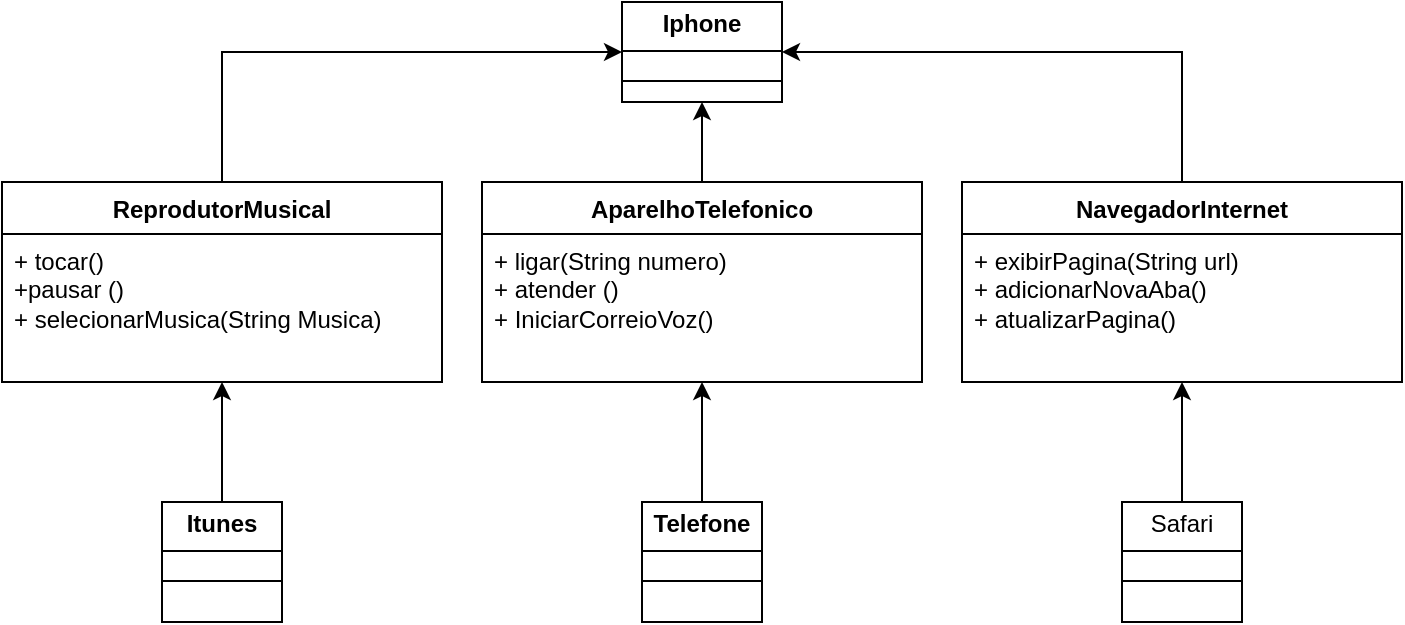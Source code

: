 <mxfile version="24.4.8" type="github">
  <diagram name="Página-1" id="zi_c1xb2pNar7eKBj7E5">
    <mxGraphModel dx="1393" dy="797" grid="1" gridSize="10" guides="1" tooltips="1" connect="1" arrows="1" fold="1" page="1" pageScale="1" pageWidth="827" pageHeight="1169" math="0" shadow="0">
      <root>
        <mxCell id="0" />
        <mxCell id="1" parent="0" />
        <mxCell id="I7cS1sn1uVOprluqp5Sd-14" value="&lt;p style=&quot;margin:0px;margin-top:4px;text-align:center;&quot;&gt;&lt;b&gt;Iphone&lt;/b&gt;&lt;/p&gt;&lt;hr size=&quot;1&quot; style=&quot;border-style:solid;&quot;&gt;&lt;div style=&quot;height:2px;&quot;&gt;&lt;/div&gt;&lt;hr size=&quot;1&quot; style=&quot;border-style:solid;&quot;&gt;&lt;div style=&quot;height:2px;&quot;&gt;&lt;/div&gt;" style="verticalAlign=top;align=left;overflow=fill;html=1;whiteSpace=wrap;" vertex="1" parent="1">
          <mxGeometry x="340" y="180" width="80" height="50" as="geometry" />
        </mxCell>
        <mxCell id="I7cS1sn1uVOprluqp5Sd-41" style="edgeStyle=orthogonalEdgeStyle;rounded=0;orthogonalLoop=1;jettySize=auto;html=1;" edge="1" parent="1" source="I7cS1sn1uVOprluqp5Sd-15" target="I7cS1sn1uVOprluqp5Sd-14">
          <mxGeometry relative="1" as="geometry">
            <mxPoint x="110" y="160" as="targetPoint" />
            <Array as="points">
              <mxPoint x="140" y="205" />
            </Array>
          </mxGeometry>
        </mxCell>
        <mxCell id="I7cS1sn1uVOprluqp5Sd-15" value="ReprodutorMusical" style="swimlane;fontStyle=1;align=center;verticalAlign=top;childLayout=stackLayout;horizontal=1;startSize=26;horizontalStack=0;resizeParent=1;resizeParentMax=0;resizeLast=0;collapsible=1;marginBottom=0;whiteSpace=wrap;html=1;" vertex="1" parent="1">
          <mxGeometry x="30" y="270" width="220" height="100" as="geometry" />
        </mxCell>
        <mxCell id="I7cS1sn1uVOprluqp5Sd-16" value="+ tocar()&lt;div&gt;+pausar ()&lt;/div&gt;&lt;div&gt;+ selecionarMusica(String Musica)&lt;/div&gt;" style="text;strokeColor=none;fillColor=none;align=left;verticalAlign=top;spacingLeft=4;spacingRight=4;overflow=hidden;rotatable=0;points=[[0,0.5],[1,0.5]];portConstraint=eastwest;whiteSpace=wrap;html=1;" vertex="1" parent="I7cS1sn1uVOprluqp5Sd-15">
          <mxGeometry y="26" width="220" height="74" as="geometry" />
        </mxCell>
        <mxCell id="I7cS1sn1uVOprluqp5Sd-33" style="edgeStyle=orthogonalEdgeStyle;rounded=0;orthogonalLoop=1;jettySize=auto;html=1;" edge="1" parent="1" source="I7cS1sn1uVOprluqp5Sd-26" target="I7cS1sn1uVOprluqp5Sd-15">
          <mxGeometry relative="1" as="geometry" />
        </mxCell>
        <mxCell id="I7cS1sn1uVOprluqp5Sd-26" value="&lt;p style=&quot;margin:0px;margin-top:4px;text-align:center;&quot;&gt;&lt;b&gt;Itunes&lt;/b&gt;&lt;/p&gt;&lt;hr size=&quot;1&quot; style=&quot;border-style:solid;&quot;&gt;&lt;div style=&quot;height:2px;&quot;&gt;&lt;/div&gt;&lt;hr size=&quot;1&quot; style=&quot;border-style:solid;&quot;&gt;&lt;div style=&quot;height:2px;&quot;&gt;&lt;/div&gt;" style="verticalAlign=top;align=left;overflow=fill;html=1;whiteSpace=wrap;" vertex="1" parent="1">
          <mxGeometry x="110" y="430" width="60" height="60" as="geometry" />
        </mxCell>
        <mxCell id="I7cS1sn1uVOprluqp5Sd-29" style="edgeStyle=orthogonalEdgeStyle;rounded=0;orthogonalLoop=1;jettySize=auto;html=1;" edge="1" parent="1" source="I7cS1sn1uVOprluqp5Sd-27" target="I7cS1sn1uVOprluqp5Sd-14">
          <mxGeometry relative="1" as="geometry" />
        </mxCell>
        <mxCell id="I7cS1sn1uVOprluqp5Sd-27" value="AparelhoTelefonico" style="swimlane;fontStyle=1;align=center;verticalAlign=top;childLayout=stackLayout;horizontal=1;startSize=26;horizontalStack=0;resizeParent=1;resizeParentMax=0;resizeLast=0;collapsible=1;marginBottom=0;whiteSpace=wrap;html=1;" vertex="1" parent="1">
          <mxGeometry x="270" y="270" width="220" height="100" as="geometry" />
        </mxCell>
        <mxCell id="I7cS1sn1uVOprluqp5Sd-28" value="+ ligar(String numero)&lt;div&gt;+ atender ()&lt;/div&gt;&lt;div&gt;+ IniciarCorreioVoz()&lt;/div&gt;" style="text;strokeColor=none;fillColor=none;align=left;verticalAlign=top;spacingLeft=4;spacingRight=4;overflow=hidden;rotatable=0;points=[[0,0.5],[1,0.5]];portConstraint=eastwest;whiteSpace=wrap;html=1;" vertex="1" parent="I7cS1sn1uVOprluqp5Sd-27">
          <mxGeometry y="26" width="220" height="74" as="geometry" />
        </mxCell>
        <mxCell id="I7cS1sn1uVOprluqp5Sd-32" style="edgeStyle=orthogonalEdgeStyle;rounded=0;orthogonalLoop=1;jettySize=auto;html=1;" edge="1" parent="1" source="I7cS1sn1uVOprluqp5Sd-30" target="I7cS1sn1uVOprluqp5Sd-27">
          <mxGeometry relative="1" as="geometry" />
        </mxCell>
        <mxCell id="I7cS1sn1uVOprluqp5Sd-30" value="&lt;p style=&quot;margin:0px;margin-top:4px;text-align:center;&quot;&gt;&lt;b&gt;Telefone&lt;/b&gt;&lt;/p&gt;&lt;hr size=&quot;1&quot; style=&quot;border-style:solid;&quot;&gt;&lt;div style=&quot;height:2px;&quot;&gt;&lt;/div&gt;&lt;hr size=&quot;1&quot; style=&quot;border-style:solid;&quot;&gt;&lt;div style=&quot;height:2px;&quot;&gt;&lt;/div&gt;" style="verticalAlign=top;align=left;overflow=fill;html=1;whiteSpace=wrap;" vertex="1" parent="1">
          <mxGeometry x="350" y="430" width="60" height="60" as="geometry" />
        </mxCell>
        <mxCell id="I7cS1sn1uVOprluqp5Sd-42" style="edgeStyle=orthogonalEdgeStyle;rounded=0;orthogonalLoop=1;jettySize=auto;html=1;" edge="1" parent="1" source="I7cS1sn1uVOprluqp5Sd-34" target="I7cS1sn1uVOprluqp5Sd-14">
          <mxGeometry relative="1" as="geometry">
            <mxPoint x="480" y="190" as="targetPoint" />
            <Array as="points">
              <mxPoint x="620" y="205" />
            </Array>
          </mxGeometry>
        </mxCell>
        <mxCell id="I7cS1sn1uVOprluqp5Sd-34" value="NavegadorInternet" style="swimlane;fontStyle=1;align=center;verticalAlign=top;childLayout=stackLayout;horizontal=1;startSize=26;horizontalStack=0;resizeParent=1;resizeParentMax=0;resizeLast=0;collapsible=1;marginBottom=0;whiteSpace=wrap;html=1;" vertex="1" parent="1">
          <mxGeometry x="510" y="270" width="220" height="100" as="geometry" />
        </mxCell>
        <mxCell id="I7cS1sn1uVOprluqp5Sd-35" value="+ exibirPagina(String url)&lt;div&gt;+ adicionarNovaAba()&lt;/div&gt;&lt;div&gt;+ atualizarPagina()&lt;/div&gt;" style="text;strokeColor=none;fillColor=none;align=left;verticalAlign=top;spacingLeft=4;spacingRight=4;overflow=hidden;rotatable=0;points=[[0,0.5],[1,0.5]];portConstraint=eastwest;whiteSpace=wrap;html=1;" vertex="1" parent="I7cS1sn1uVOprluqp5Sd-34">
          <mxGeometry y="26" width="220" height="74" as="geometry" />
        </mxCell>
        <mxCell id="I7cS1sn1uVOprluqp5Sd-37" style="edgeStyle=orthogonalEdgeStyle;rounded=0;orthogonalLoop=1;jettySize=auto;html=1;" edge="1" parent="1" source="I7cS1sn1uVOprluqp5Sd-36" target="I7cS1sn1uVOprluqp5Sd-34">
          <mxGeometry relative="1" as="geometry" />
        </mxCell>
        <mxCell id="I7cS1sn1uVOprluqp5Sd-36" value="&lt;p style=&quot;margin:0px;margin-top:4px;text-align:center;&quot;&gt;Safari&lt;/p&gt;&lt;hr size=&quot;1&quot; style=&quot;border-style:solid;&quot;&gt;&lt;div style=&quot;height:2px;&quot;&gt;&lt;/div&gt;&lt;hr size=&quot;1&quot; style=&quot;border-style:solid;&quot;&gt;&lt;div style=&quot;height:2px;&quot;&gt;&lt;/div&gt;" style="verticalAlign=top;align=left;overflow=fill;html=1;whiteSpace=wrap;" vertex="1" parent="1">
          <mxGeometry x="590" y="430" width="60" height="60" as="geometry" />
        </mxCell>
      </root>
    </mxGraphModel>
  </diagram>
</mxfile>
